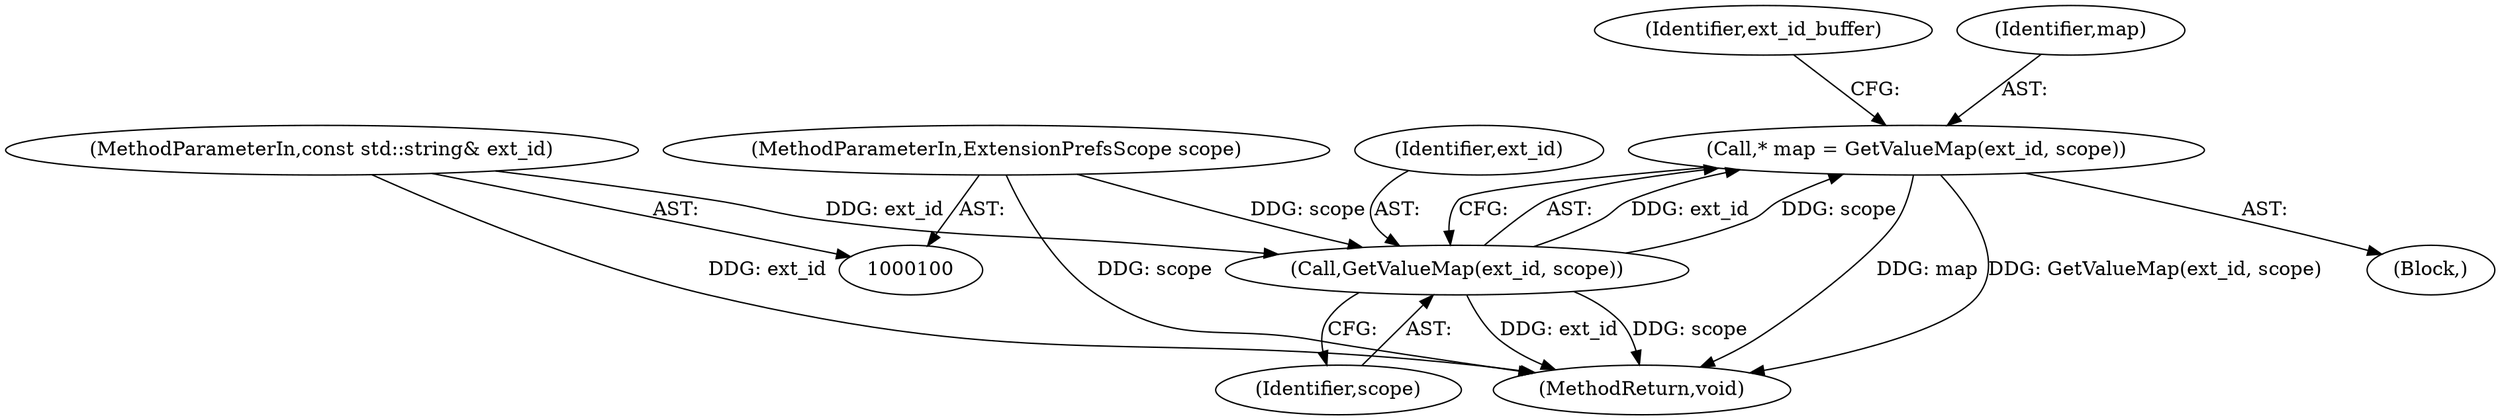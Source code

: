 digraph "0_Chrome_1a113d35a19c0ed6500fb5c0acdc35730617fb3f@pointer" {
"1000111" [label="(Call,* map = GetValueMap(ext_id, scope))"];
"1000113" [label="(Call,GetValueMap(ext_id, scope))"];
"1000101" [label="(MethodParameterIn,const std::string& ext_id)"];
"1000102" [label="(MethodParameterIn,ExtensionPrefsScope scope)"];
"1000113" [label="(Call,GetValueMap(ext_id, scope))"];
"1000111" [label="(Call,* map = GetValueMap(ext_id, scope))"];
"1000115" [label="(Identifier,scope)"];
"1000101" [label="(MethodParameterIn,const std::string& ext_id)"];
"1000118" [label="(Identifier,ext_id_buffer)"];
"1000131" [label="(MethodReturn,void)"];
"1000102" [label="(MethodParameterIn,ExtensionPrefsScope scope)"];
"1000108" [label="(Block,)"];
"1000112" [label="(Identifier,map)"];
"1000114" [label="(Identifier,ext_id)"];
"1000111" -> "1000108"  [label="AST: "];
"1000111" -> "1000113"  [label="CFG: "];
"1000112" -> "1000111"  [label="AST: "];
"1000113" -> "1000111"  [label="AST: "];
"1000118" -> "1000111"  [label="CFG: "];
"1000111" -> "1000131"  [label="DDG: map"];
"1000111" -> "1000131"  [label="DDG: GetValueMap(ext_id, scope)"];
"1000113" -> "1000111"  [label="DDG: ext_id"];
"1000113" -> "1000111"  [label="DDG: scope"];
"1000113" -> "1000115"  [label="CFG: "];
"1000114" -> "1000113"  [label="AST: "];
"1000115" -> "1000113"  [label="AST: "];
"1000113" -> "1000131"  [label="DDG: ext_id"];
"1000113" -> "1000131"  [label="DDG: scope"];
"1000101" -> "1000113"  [label="DDG: ext_id"];
"1000102" -> "1000113"  [label="DDG: scope"];
"1000101" -> "1000100"  [label="AST: "];
"1000101" -> "1000131"  [label="DDG: ext_id"];
"1000102" -> "1000100"  [label="AST: "];
"1000102" -> "1000131"  [label="DDG: scope"];
}
